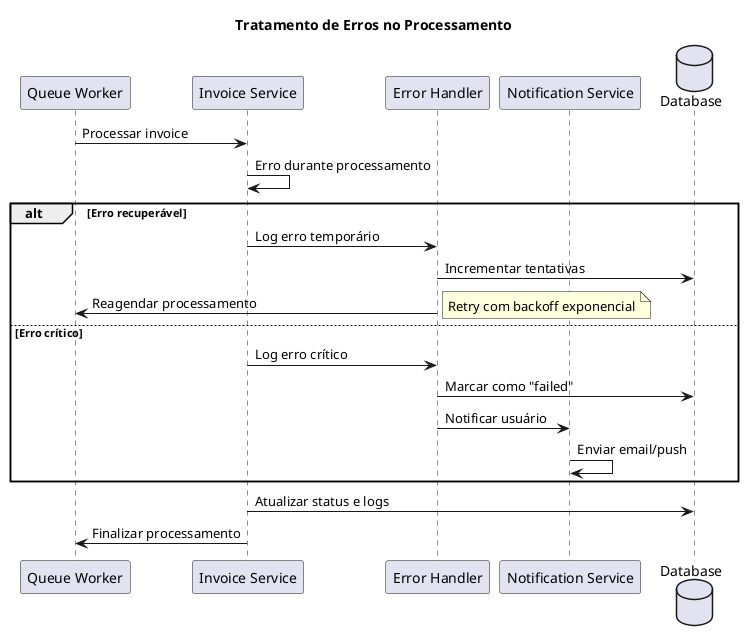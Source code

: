 @startuml error-handling
title Tratamento de Erros no Processamento

participant "Queue Worker" as QW
participant "Invoice Service" as IS
participant "Error Handler" as EH
participant "Notification Service" as NS
database "Database" as DB

QW -> IS: Processar invoice
IS -> IS: Erro durante processamento

alt Erro recuperável
    IS -> EH: Log erro temporário
    EH -> DB: Incrementar tentativas
    EH -> QW: Reagendar processamento
    note right: Retry com backoff exponencial
else Erro crítico
    IS -> EH: Log erro crítico
    EH -> DB: Marcar como "failed"
    EH -> NS: Notificar usuário
    NS -> NS: Enviar email/push
end

IS -> DB: Atualizar status e logs
IS -> QW: Finalizar processamento

@enduml